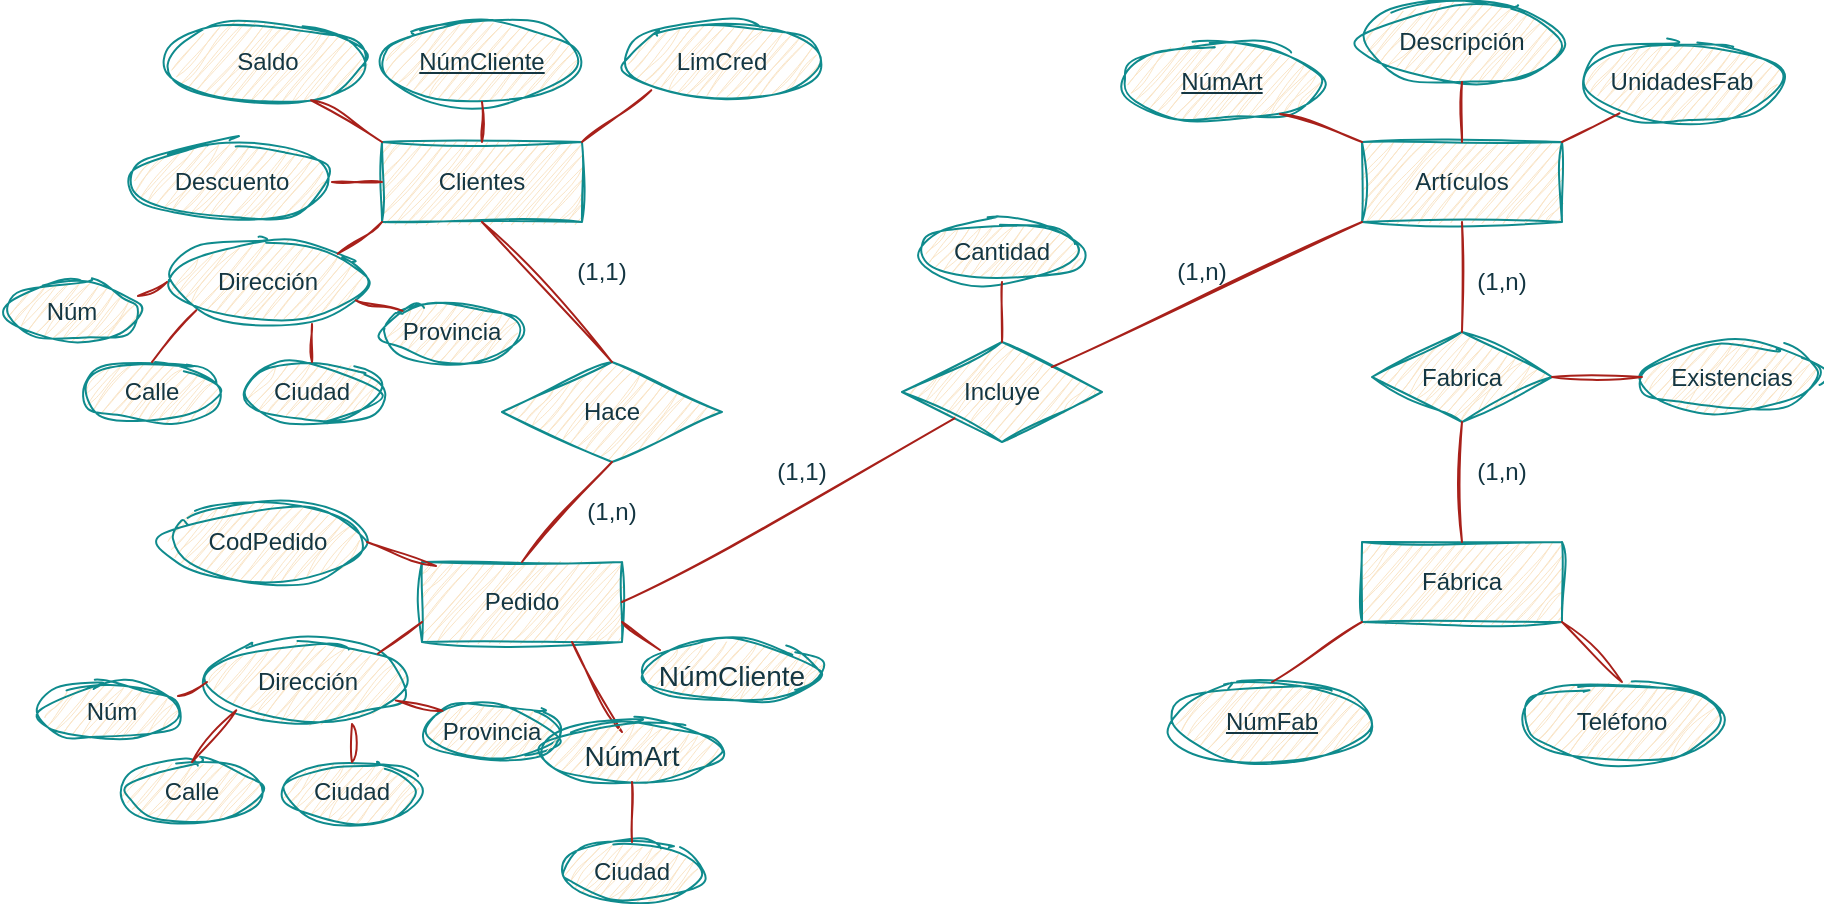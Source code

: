 <mxfile version="22.0.4" type="device">
  <diagram name="Página-1" id="niUABIqOOW4Xyc3VDg0K">
    <mxGraphModel dx="1707" dy="446" grid="1" gridSize="10" guides="1" tooltips="1" connect="1" arrows="1" fold="1" page="1" pageScale="1" pageWidth="827" pageHeight="1169" math="0" shadow="0">
      <root>
        <mxCell id="0" />
        <mxCell id="1" parent="0" />
        <mxCell id="XPH8SE2JhV1s-AWfYaeT-1" value="Clientes" style="whiteSpace=wrap;html=1;align=center;rounded=0;sketch=1;curveFitting=1;jiggle=2;labelBackgroundColor=none;fillColor=#FAE5C7;strokeColor=#0F8B8D;fontColor=#143642;" parent="1" vertex="1">
          <mxGeometry x="-440" y="270" width="100" height="40" as="geometry" />
        </mxCell>
        <mxCell id="XPH8SE2JhV1s-AWfYaeT-2" value="NúmCliente" style="ellipse;whiteSpace=wrap;html=1;align=center;fontStyle=4;rounded=0;sketch=1;curveFitting=1;jiggle=2;labelBackgroundColor=none;fillColor=#FAE5C7;strokeColor=#0F8B8D;fontColor=#143642;" parent="1" vertex="1">
          <mxGeometry x="-440" y="210" width="100" height="40" as="geometry" />
        </mxCell>
        <mxCell id="XPH8SE2JhV1s-AWfYaeT-3" value="Dirección" style="ellipse;whiteSpace=wrap;html=1;align=center;rounded=0;sketch=1;curveFitting=1;jiggle=2;labelBackgroundColor=none;fillColor=#FAE5C7;strokeColor=#0F8B8D;fontColor=#143642;" parent="1" vertex="1">
          <mxGeometry x="-547.5" y="320" width="100" height="40" as="geometry" />
        </mxCell>
        <mxCell id="XPH8SE2JhV1s-AWfYaeT-4" value="Saldo" style="ellipse;whiteSpace=wrap;html=1;align=center;rounded=0;sketch=1;curveFitting=1;jiggle=2;labelBackgroundColor=none;fillColor=#FAE5C7;strokeColor=#0F8B8D;fontColor=#143642;" parent="1" vertex="1">
          <mxGeometry x="-547.5" y="210" width="100" height="40" as="geometry" />
        </mxCell>
        <mxCell id="XPH8SE2JhV1s-AWfYaeT-5" value="LimCred" style="ellipse;whiteSpace=wrap;html=1;align=center;rounded=0;sketch=1;curveFitting=1;jiggle=2;labelBackgroundColor=none;fillColor=#FAE5C7;strokeColor=#0F8B8D;fontColor=#143642;" parent="1" vertex="1">
          <mxGeometry x="-320" y="210" width="100" height="40" as="geometry" />
        </mxCell>
        <mxCell id="XPH8SE2JhV1s-AWfYaeT-6" value="Descuento" style="ellipse;whiteSpace=wrap;html=1;align=center;rounded=0;sketch=1;curveFitting=1;jiggle=2;labelBackgroundColor=none;fillColor=#FAE5C7;strokeColor=#0F8B8D;fontColor=#143642;" parent="1" vertex="1">
          <mxGeometry x="-565" y="270" width="100" height="40" as="geometry" />
        </mxCell>
        <mxCell id="XPH8SE2JhV1s-AWfYaeT-11" value="Artículos" style="whiteSpace=wrap;html=1;align=center;rounded=0;sketch=1;curveFitting=1;jiggle=2;labelBackgroundColor=none;fillColor=#FAE5C7;strokeColor=#0F8B8D;fontColor=#143642;" parent="1" vertex="1">
          <mxGeometry x="50" y="270" width="100" height="40" as="geometry" />
        </mxCell>
        <mxCell id="XPH8SE2JhV1s-AWfYaeT-14" value="NúmArt" style="ellipse;whiteSpace=wrap;html=1;align=center;fontStyle=4;rounded=0;sketch=1;curveFitting=1;jiggle=2;labelBackgroundColor=none;fillColor=#FAE5C7;strokeColor=#0F8B8D;fontColor=#143642;" parent="1" vertex="1">
          <mxGeometry x="-70" y="220" width="100" height="40" as="geometry" />
        </mxCell>
        <mxCell id="XPH8SE2JhV1s-AWfYaeT-15" value="Descripción" style="ellipse;whiteSpace=wrap;html=1;align=center;rounded=0;sketch=1;curveFitting=1;jiggle=2;labelBackgroundColor=none;fillColor=#FAE5C7;strokeColor=#0F8B8D;fontColor=#143642;" parent="1" vertex="1">
          <mxGeometry x="50" y="200" width="100" height="40" as="geometry" />
        </mxCell>
        <mxCell id="XPH8SE2JhV1s-AWfYaeT-17" value="UnidadesFab" style="ellipse;whiteSpace=wrap;html=1;align=center;rounded=0;sketch=1;curveFitting=1;jiggle=2;labelBackgroundColor=none;fillColor=#FAE5C7;strokeColor=#0F8B8D;fontColor=#143642;" parent="1" vertex="1">
          <mxGeometry x="160" y="220" width="100" height="40" as="geometry" />
        </mxCell>
        <mxCell id="XPH8SE2JhV1s-AWfYaeT-18" value="Pedido" style="whiteSpace=wrap;html=1;align=center;rounded=0;sketch=1;curveFitting=1;jiggle=2;labelBackgroundColor=none;fillColor=#FAE5C7;strokeColor=#0F8B8D;fontColor=#143642;" parent="1" vertex="1">
          <mxGeometry x="-420" y="480" width="100" height="40" as="geometry" />
        </mxCell>
        <mxCell id="XPH8SE2JhV1s-AWfYaeT-21" value="CodPedido" style="ellipse;whiteSpace=wrap;html=1;align=center;rounded=0;sketch=1;curveFitting=1;jiggle=2;labelBackgroundColor=none;fillColor=#FAE5C7;strokeColor=#0F8B8D;fontColor=#143642;" parent="1" vertex="1">
          <mxGeometry x="-547.5" y="450" width="100" height="40" as="geometry" />
        </mxCell>
        <mxCell id="XPH8SE2JhV1s-AWfYaeT-30" value="NúmFab" style="ellipse;whiteSpace=wrap;html=1;align=center;fontStyle=4;rounded=0;sketch=1;curveFitting=1;jiggle=2;labelBackgroundColor=none;fillColor=#FAE5C7;strokeColor=#0F8B8D;fontColor=#143642;" parent="1" vertex="1">
          <mxGeometry x="-45" y="540" width="100" height="40" as="geometry" />
        </mxCell>
        <mxCell id="XPH8SE2JhV1s-AWfYaeT-33" value="Teléfono" style="ellipse;whiteSpace=wrap;html=1;align=center;rounded=0;sketch=1;curveFitting=1;jiggle=2;labelBackgroundColor=none;fillColor=#FAE5C7;strokeColor=#0F8B8D;fontColor=#143642;" parent="1" vertex="1">
          <mxGeometry x="130" y="540" width="100" height="40" as="geometry" />
        </mxCell>
        <mxCell id="XPH8SE2JhV1s-AWfYaeT-34" value="" style="endArrow=none;html=1;rounded=0;entryX=0;entryY=1;entryDx=0;entryDy=0;exitX=1;exitY=0;exitDx=0;exitDy=0;sketch=1;curveFitting=1;jiggle=2;labelBackgroundColor=none;strokeColor=#A8201A;fontColor=default;" parent="1" source="XPH8SE2JhV1s-AWfYaeT-1" target="XPH8SE2JhV1s-AWfYaeT-5" edge="1">
          <mxGeometry relative="1" as="geometry">
            <mxPoint x="-190" y="450" as="sourcePoint" />
            <mxPoint x="-30" y="450" as="targetPoint" />
          </mxGeometry>
        </mxCell>
        <mxCell id="XPH8SE2JhV1s-AWfYaeT-35" value="" style="endArrow=none;html=1;rounded=0;exitX=0.72;exitY=0.978;exitDx=0;exitDy=0;exitPerimeter=0;entryX=0;entryY=0;entryDx=0;entryDy=0;sketch=1;curveFitting=1;jiggle=2;labelBackgroundColor=none;strokeColor=#A8201A;fontColor=default;" parent="1" source="XPH8SE2JhV1s-AWfYaeT-4" target="XPH8SE2JhV1s-AWfYaeT-1" edge="1">
          <mxGeometry relative="1" as="geometry">
            <mxPoint x="-190" y="450" as="sourcePoint" />
            <mxPoint x="-30" y="450" as="targetPoint" />
          </mxGeometry>
        </mxCell>
        <mxCell id="XPH8SE2JhV1s-AWfYaeT-36" value="" style="endArrow=none;html=1;rounded=0;exitX=1;exitY=0.5;exitDx=0;exitDy=0;sketch=1;curveFitting=1;jiggle=2;labelBackgroundColor=none;strokeColor=#A8201A;fontColor=default;" parent="1" source="XPH8SE2JhV1s-AWfYaeT-6" edge="1">
          <mxGeometry relative="1" as="geometry">
            <mxPoint x="-190" y="450" as="sourcePoint" />
            <mxPoint x="-440" y="290" as="targetPoint" />
          </mxGeometry>
        </mxCell>
        <mxCell id="XPH8SE2JhV1s-AWfYaeT-39" value="" style="endArrow=none;html=1;rounded=0;exitX=1;exitY=0;exitDx=0;exitDy=0;entryX=0;entryY=1;entryDx=0;entryDy=0;sketch=1;curveFitting=1;jiggle=2;labelBackgroundColor=none;strokeColor=#A8201A;fontColor=default;" parent="1" source="XPH8SE2JhV1s-AWfYaeT-3" target="XPH8SE2JhV1s-AWfYaeT-1" edge="1">
          <mxGeometry relative="1" as="geometry">
            <mxPoint x="-190" y="350" as="sourcePoint" />
            <mxPoint x="-380" y="310" as="targetPoint" />
          </mxGeometry>
        </mxCell>
        <mxCell id="XPH8SE2JhV1s-AWfYaeT-41" value="Provincia" style="ellipse;whiteSpace=wrap;html=1;align=center;rounded=0;sketch=1;curveFitting=1;jiggle=2;labelBackgroundColor=none;fillColor=#FAE5C7;strokeColor=#0F8B8D;fontColor=#143642;" parent="1" vertex="1">
          <mxGeometry x="-440" y="350" width="70" height="30" as="geometry" />
        </mxCell>
        <mxCell id="XPH8SE2JhV1s-AWfYaeT-42" value="Ciudad" style="ellipse;whiteSpace=wrap;html=1;align=center;rounded=0;sketch=1;curveFitting=1;jiggle=2;labelBackgroundColor=none;fillColor=#FAE5C7;strokeColor=#0F8B8D;fontColor=#143642;" parent="1" vertex="1">
          <mxGeometry x="-510" y="380" width="70" height="30" as="geometry" />
        </mxCell>
        <mxCell id="XPH8SE2JhV1s-AWfYaeT-43" value="Calle" style="ellipse;whiteSpace=wrap;html=1;align=center;rounded=0;sketch=1;curveFitting=1;jiggle=2;labelBackgroundColor=none;fillColor=#FAE5C7;strokeColor=#0F8B8D;fontColor=#143642;" parent="1" vertex="1">
          <mxGeometry x="-590" y="380" width="70" height="30" as="geometry" />
        </mxCell>
        <mxCell id="XPH8SE2JhV1s-AWfYaeT-44" value="Núm" style="ellipse;whiteSpace=wrap;html=1;align=center;rounded=0;sketch=1;curveFitting=1;jiggle=2;labelBackgroundColor=none;fillColor=#FAE5C7;strokeColor=#0F8B8D;fontColor=#143642;" parent="1" vertex="1">
          <mxGeometry x="-630" y="340" width="70" height="30" as="geometry" />
        </mxCell>
        <mxCell id="XPH8SE2JhV1s-AWfYaeT-46" value="" style="endArrow=none;html=1;rounded=0;exitX=0.971;exitY=0.233;exitDx=0;exitDy=0;exitPerimeter=0;entryX=0;entryY=0.5;entryDx=0;entryDy=0;sketch=1;curveFitting=1;jiggle=2;labelBackgroundColor=none;strokeColor=#A8201A;fontColor=default;" parent="1" source="XPH8SE2JhV1s-AWfYaeT-44" target="XPH8SE2JhV1s-AWfYaeT-3" edge="1">
          <mxGeometry relative="1" as="geometry">
            <mxPoint x="-360" y="340" as="sourcePoint" />
            <mxPoint x="-200" y="340" as="targetPoint" />
          </mxGeometry>
        </mxCell>
        <mxCell id="XPH8SE2JhV1s-AWfYaeT-47" value="" style="endArrow=none;html=1;rounded=0;exitX=0.5;exitY=0;exitDx=0;exitDy=0;entryX=0;entryY=1;entryDx=0;entryDy=0;sketch=1;curveFitting=1;jiggle=2;labelBackgroundColor=none;strokeColor=#A8201A;fontColor=default;" parent="1" source="XPH8SE2JhV1s-AWfYaeT-43" target="XPH8SE2JhV1s-AWfYaeT-3" edge="1">
          <mxGeometry relative="1" as="geometry">
            <mxPoint x="-360" y="340" as="sourcePoint" />
            <mxPoint x="-200" y="340" as="targetPoint" />
          </mxGeometry>
        </mxCell>
        <mxCell id="XPH8SE2JhV1s-AWfYaeT-48" value="" style="endArrow=none;html=1;rounded=0;exitX=0.5;exitY=0;exitDx=0;exitDy=0;entryX=0.725;entryY=1.025;entryDx=0;entryDy=0;entryPerimeter=0;sketch=1;curveFitting=1;jiggle=2;labelBackgroundColor=none;strokeColor=#A8201A;fontColor=default;" parent="1" source="XPH8SE2JhV1s-AWfYaeT-42" target="XPH8SE2JhV1s-AWfYaeT-3" edge="1">
          <mxGeometry relative="1" as="geometry">
            <mxPoint x="-360" y="340" as="sourcePoint" />
            <mxPoint x="-200" y="340" as="targetPoint" />
          </mxGeometry>
        </mxCell>
        <mxCell id="XPH8SE2JhV1s-AWfYaeT-49" value="" style="endArrow=none;html=1;rounded=0;entryX=0;entryY=0;entryDx=0;entryDy=0;sketch=1;curveFitting=1;jiggle=2;labelBackgroundColor=none;strokeColor=#A8201A;fontColor=default;" parent="1" source="XPH8SE2JhV1s-AWfYaeT-3" target="XPH8SE2JhV1s-AWfYaeT-41" edge="1">
          <mxGeometry relative="1" as="geometry">
            <mxPoint x="-360" y="340" as="sourcePoint" />
            <mxPoint x="-200" y="340" as="targetPoint" />
          </mxGeometry>
        </mxCell>
        <mxCell id="XPH8SE2JhV1s-AWfYaeT-50" value="Hace" style="shape=rhombus;perimeter=rhombusPerimeter;whiteSpace=wrap;html=1;align=center;rounded=0;sketch=1;curveFitting=1;jiggle=2;labelBackgroundColor=none;fillColor=#FAE5C7;strokeColor=#0F8B8D;fontColor=#143642;" parent="1" vertex="1">
          <mxGeometry x="-380" y="380" width="110" height="50" as="geometry" />
        </mxCell>
        <mxCell id="XPH8SE2JhV1s-AWfYaeT-51" value="" style="endArrow=none;html=1;rounded=0;exitX=0.5;exitY=1;exitDx=0;exitDy=0;entryX=0.5;entryY=0;entryDx=0;entryDy=0;sketch=1;curveFitting=1;jiggle=2;labelBackgroundColor=none;strokeColor=#A8201A;fontColor=default;" parent="1" source="XPH8SE2JhV1s-AWfYaeT-1" target="XPH8SE2JhV1s-AWfYaeT-50" edge="1">
          <mxGeometry relative="1" as="geometry">
            <mxPoint x="-240" y="370" as="sourcePoint" />
            <mxPoint x="-80" y="370" as="targetPoint" />
          </mxGeometry>
        </mxCell>
        <mxCell id="XPH8SE2JhV1s-AWfYaeT-52" value="" style="endArrow=none;html=1;rounded=0;exitX=0.5;exitY=1;exitDx=0;exitDy=0;entryX=0.5;entryY=0;entryDx=0;entryDy=0;sketch=1;curveFitting=1;jiggle=2;labelBackgroundColor=none;strokeColor=#A8201A;fontColor=default;" parent="1" source="XPH8SE2JhV1s-AWfYaeT-50" target="XPH8SE2JhV1s-AWfYaeT-18" edge="1">
          <mxGeometry relative="1" as="geometry">
            <mxPoint x="-240" y="370" as="sourcePoint" />
            <mxPoint x="-80" y="370" as="targetPoint" />
          </mxGeometry>
        </mxCell>
        <mxCell id="XPH8SE2JhV1s-AWfYaeT-53" value="" style="endArrow=none;html=1;rounded=0;exitX=1;exitY=0.5;exitDx=0;exitDy=0;entryX=0.07;entryY=0.05;entryDx=0;entryDy=0;sketch=1;curveFitting=1;jiggle=2;labelBackgroundColor=none;strokeColor=#A8201A;fontColor=default;entryPerimeter=0;" parent="1" source="XPH8SE2JhV1s-AWfYaeT-21" target="XPH8SE2JhV1s-AWfYaeT-18" edge="1">
          <mxGeometry relative="1" as="geometry">
            <mxPoint x="-240" y="370" as="sourcePoint" />
            <mxPoint x="-80" y="370" as="targetPoint" />
          </mxGeometry>
        </mxCell>
        <mxCell id="XPH8SE2JhV1s-AWfYaeT-54" value="Incluye" style="shape=rhombus;perimeter=rhombusPerimeter;whiteSpace=wrap;html=1;align=center;rounded=0;sketch=1;curveFitting=1;jiggle=2;labelBackgroundColor=none;fillColor=#FAE5C7;strokeColor=#0F8B8D;fontColor=#143642;" parent="1" vertex="1">
          <mxGeometry x="-180" y="370" width="100" height="50" as="geometry" />
        </mxCell>
        <mxCell id="XPH8SE2JhV1s-AWfYaeT-55" value="" style="endArrow=none;html=1;rounded=0;exitX=1;exitY=0.5;exitDx=0;exitDy=0;sketch=1;curveFitting=1;jiggle=2;labelBackgroundColor=none;strokeColor=#A8201A;fontColor=default;" parent="1" source="XPH8SE2JhV1s-AWfYaeT-18" target="XPH8SE2JhV1s-AWfYaeT-54" edge="1">
          <mxGeometry relative="1" as="geometry">
            <mxPoint x="-240" y="370" as="sourcePoint" />
            <mxPoint x="-80" y="370" as="targetPoint" />
          </mxGeometry>
        </mxCell>
        <mxCell id="XPH8SE2JhV1s-AWfYaeT-56" value="" style="endArrow=none;html=1;rounded=0;entryX=0;entryY=1;entryDx=0;entryDy=0;exitX=1;exitY=0;exitDx=0;exitDy=0;sketch=1;curveFitting=1;jiggle=2;labelBackgroundColor=none;strokeColor=#A8201A;fontColor=default;" parent="1" source="XPH8SE2JhV1s-AWfYaeT-54" target="XPH8SE2JhV1s-AWfYaeT-11" edge="1">
          <mxGeometry relative="1" as="geometry">
            <mxPoint x="-240" y="370" as="sourcePoint" />
            <mxPoint x="-80" y="370" as="targetPoint" />
          </mxGeometry>
        </mxCell>
        <mxCell id="XPH8SE2JhV1s-AWfYaeT-57" value="Cantidad" style="ellipse;whiteSpace=wrap;html=1;align=center;rounded=0;sketch=1;curveFitting=1;jiggle=2;labelBackgroundColor=none;fillColor=#FAE5C7;strokeColor=#0F8B8D;fontColor=#143642;" parent="1" vertex="1">
          <mxGeometry x="-170" y="310" width="80" height="30" as="geometry" />
        </mxCell>
        <mxCell id="XPH8SE2JhV1s-AWfYaeT-58" value="" style="endArrow=none;html=1;rounded=0;exitX=0.5;exitY=1;exitDx=0;exitDy=0;entryX=0.5;entryY=0;entryDx=0;entryDy=0;sketch=1;curveFitting=1;jiggle=2;labelBackgroundColor=none;strokeColor=#A8201A;fontColor=default;" parent="1" source="XPH8SE2JhV1s-AWfYaeT-57" target="XPH8SE2JhV1s-AWfYaeT-54" edge="1">
          <mxGeometry relative="1" as="geometry">
            <mxPoint x="-240" y="370" as="sourcePoint" />
            <mxPoint x="-80" y="370" as="targetPoint" />
          </mxGeometry>
        </mxCell>
        <mxCell id="XPH8SE2JhV1s-AWfYaeT-59" value="Fábrica" style="whiteSpace=wrap;html=1;align=center;rounded=0;sketch=1;curveFitting=1;jiggle=2;labelBackgroundColor=none;fillColor=#FAE5C7;strokeColor=#0F8B8D;fontColor=#143642;" parent="1" vertex="1">
          <mxGeometry x="50" y="470" width="100" height="40" as="geometry" />
        </mxCell>
        <mxCell id="XPH8SE2JhV1s-AWfYaeT-60" value="Fabrica" style="shape=rhombus;perimeter=rhombusPerimeter;whiteSpace=wrap;html=1;align=center;rounded=0;sketch=1;curveFitting=1;jiggle=2;labelBackgroundColor=none;fillColor=#FAE5C7;strokeColor=#0F8B8D;fontColor=#143642;" parent="1" vertex="1">
          <mxGeometry x="55" y="365" width="90" height="45" as="geometry" />
        </mxCell>
        <mxCell id="XPH8SE2JhV1s-AWfYaeT-61" value="" style="endArrow=none;html=1;rounded=0;entryX=0.5;entryY=1;entryDx=0;entryDy=0;exitX=0.5;exitY=0;exitDx=0;exitDy=0;sketch=1;curveFitting=1;jiggle=2;labelBackgroundColor=none;strokeColor=#A8201A;fontColor=default;" parent="1" source="XPH8SE2JhV1s-AWfYaeT-60" target="XPH8SE2JhV1s-AWfYaeT-11" edge="1">
          <mxGeometry relative="1" as="geometry">
            <mxPoint x="-240" y="370" as="sourcePoint" />
            <mxPoint x="-80" y="370" as="targetPoint" />
          </mxGeometry>
        </mxCell>
        <mxCell id="XPH8SE2JhV1s-AWfYaeT-62" value="" style="endArrow=none;html=1;rounded=0;entryX=0.5;entryY=1;entryDx=0;entryDy=0;exitX=0.5;exitY=0;exitDx=0;exitDy=0;sketch=1;curveFitting=1;jiggle=2;labelBackgroundColor=none;strokeColor=#A8201A;fontColor=default;" parent="1" source="XPH8SE2JhV1s-AWfYaeT-59" target="XPH8SE2JhV1s-AWfYaeT-60" edge="1">
          <mxGeometry relative="1" as="geometry">
            <mxPoint x="110" y="375" as="sourcePoint" />
            <mxPoint x="110" y="320" as="targetPoint" />
          </mxGeometry>
        </mxCell>
        <mxCell id="XPH8SE2JhV1s-AWfYaeT-63" value="" style="endArrow=none;html=1;rounded=0;exitX=0.5;exitY=0;exitDx=0;exitDy=0;entryX=0;entryY=1;entryDx=0;entryDy=0;sketch=1;curveFitting=1;jiggle=2;labelBackgroundColor=none;strokeColor=#A8201A;fontColor=default;" parent="1" source="XPH8SE2JhV1s-AWfYaeT-30" target="XPH8SE2JhV1s-AWfYaeT-59" edge="1">
          <mxGeometry relative="1" as="geometry">
            <mxPoint x="-240" y="370" as="sourcePoint" />
            <mxPoint x="-80" y="370" as="targetPoint" />
          </mxGeometry>
        </mxCell>
        <mxCell id="XPH8SE2JhV1s-AWfYaeT-64" value="" style="endArrow=none;html=1;rounded=0;exitX=0.5;exitY=0;exitDx=0;exitDy=0;entryX=1;entryY=1;entryDx=0;entryDy=0;sketch=1;curveFitting=1;jiggle=2;labelBackgroundColor=none;strokeColor=#A8201A;fontColor=default;" parent="1" source="XPH8SE2JhV1s-AWfYaeT-33" target="XPH8SE2JhV1s-AWfYaeT-59" edge="1">
          <mxGeometry relative="1" as="geometry">
            <mxPoint x="31" y="546" as="sourcePoint" />
            <mxPoint x="150" y="530" as="targetPoint" />
          </mxGeometry>
        </mxCell>
        <mxCell id="XPH8SE2JhV1s-AWfYaeT-65" value="Existencias" style="ellipse;whiteSpace=wrap;html=1;align=center;rounded=0;sketch=1;curveFitting=1;jiggle=2;labelBackgroundColor=none;fillColor=#FAE5C7;strokeColor=#0F8B8D;fontColor=#143642;" parent="1" vertex="1">
          <mxGeometry x="190" y="370" width="90" height="35" as="geometry" />
        </mxCell>
        <mxCell id="XPH8SE2JhV1s-AWfYaeT-66" value="" style="endArrow=none;html=1;rounded=0;entryX=0;entryY=0.5;entryDx=0;entryDy=0;exitX=1;exitY=0.5;exitDx=0;exitDy=0;sketch=1;curveFitting=1;jiggle=2;labelBackgroundColor=none;strokeColor=#A8201A;fontColor=default;" parent="1" source="XPH8SE2JhV1s-AWfYaeT-60" target="XPH8SE2JhV1s-AWfYaeT-65" edge="1">
          <mxGeometry relative="1" as="geometry">
            <mxPoint x="-240" y="370" as="sourcePoint" />
            <mxPoint x="-80" y="370" as="targetPoint" />
          </mxGeometry>
        </mxCell>
        <mxCell id="XPH8SE2JhV1s-AWfYaeT-68" value="(1,n)" style="text;strokeColor=none;align=center;fillColor=none;html=1;verticalAlign=middle;whiteSpace=wrap;rounded=0;sketch=1;curveFitting=1;jiggle=2;labelBackgroundColor=none;fontColor=#143642;" parent="1" vertex="1">
          <mxGeometry x="-355" y="440" width="60" height="30" as="geometry" />
        </mxCell>
        <mxCell id="XPH8SE2JhV1s-AWfYaeT-69" value="(1,1)" style="text;strokeColor=none;align=center;fillColor=none;html=1;verticalAlign=middle;whiteSpace=wrap;rounded=0;sketch=1;curveFitting=1;jiggle=2;labelBackgroundColor=none;fontColor=#143642;" parent="1" vertex="1">
          <mxGeometry x="-360" y="320" width="60" height="30" as="geometry" />
        </mxCell>
        <mxCell id="XPH8SE2JhV1s-AWfYaeT-70" value="(1,n)" style="text;strokeColor=none;align=center;fillColor=none;html=1;verticalAlign=middle;whiteSpace=wrap;rounded=0;sketch=1;curveFitting=1;jiggle=2;labelBackgroundColor=none;fontColor=#143642;" parent="1" vertex="1">
          <mxGeometry x="-60" y="320" width="60" height="30" as="geometry" />
        </mxCell>
        <mxCell id="XPH8SE2JhV1s-AWfYaeT-71" value="(1,1)" style="text;strokeColor=none;align=center;fillColor=none;html=1;verticalAlign=middle;whiteSpace=wrap;rounded=0;sketch=1;curveFitting=1;jiggle=2;labelBackgroundColor=none;fontColor=#143642;" parent="1" vertex="1">
          <mxGeometry x="-260" y="420" width="60" height="30" as="geometry" />
        </mxCell>
        <mxCell id="XPH8SE2JhV1s-AWfYaeT-72" value="(1,n)" style="text;strokeColor=none;align=center;fillColor=none;html=1;verticalAlign=middle;whiteSpace=wrap;rounded=0;sketch=1;curveFitting=1;jiggle=2;labelBackgroundColor=none;fontColor=#143642;" parent="1" vertex="1">
          <mxGeometry x="90" y="325" width="60" height="30" as="geometry" />
        </mxCell>
        <mxCell id="XPH8SE2JhV1s-AWfYaeT-73" value="(1,n)" style="text;strokeColor=none;align=center;fillColor=none;html=1;verticalAlign=middle;whiteSpace=wrap;rounded=0;sketch=1;curveFitting=1;jiggle=2;labelBackgroundColor=none;fontColor=#143642;" parent="1" vertex="1">
          <mxGeometry x="90" y="420" width="60" height="30" as="geometry" />
        </mxCell>
        <mxCell id="XPH8SE2JhV1s-AWfYaeT-74" value="" style="endArrow=none;html=1;rounded=0;entryX=0;entryY=0;entryDx=0;entryDy=0;exitX=0.79;exitY=0.9;exitDx=0;exitDy=0;exitPerimeter=0;sketch=1;curveFitting=1;jiggle=2;labelBackgroundColor=none;strokeColor=#A8201A;fontColor=default;" parent="1" source="XPH8SE2JhV1s-AWfYaeT-14" target="XPH8SE2JhV1s-AWfYaeT-11" edge="1">
          <mxGeometry relative="1" as="geometry">
            <mxPoint x="10" y="280" as="sourcePoint" />
            <mxPoint x="-70" y="370" as="targetPoint" />
          </mxGeometry>
        </mxCell>
        <mxCell id="XPH8SE2JhV1s-AWfYaeT-75" value="" style="endArrow=none;html=1;rounded=0;exitX=0.5;exitY=0;exitDx=0;exitDy=0;entryX=0.5;entryY=1;entryDx=0;entryDy=0;sketch=1;curveFitting=1;jiggle=2;labelBackgroundColor=none;strokeColor=#A8201A;fontColor=default;" parent="1" source="XPH8SE2JhV1s-AWfYaeT-11" target="XPH8SE2JhV1s-AWfYaeT-15" edge="1">
          <mxGeometry relative="1" as="geometry">
            <mxPoint x="30" y="280" as="sourcePoint" />
            <mxPoint x="60" y="280" as="targetPoint" />
          </mxGeometry>
        </mxCell>
        <mxCell id="XPH8SE2JhV1s-AWfYaeT-76" value="" style="endArrow=none;html=1;rounded=0;exitX=1;exitY=0;exitDx=0;exitDy=0;sketch=1;curveFitting=1;jiggle=2;labelBackgroundColor=none;strokeColor=#A8201A;fontColor=default;" parent="1" source="XPH8SE2JhV1s-AWfYaeT-11" target="XPH8SE2JhV1s-AWfYaeT-17" edge="1">
          <mxGeometry relative="1" as="geometry">
            <mxPoint x="110" y="280" as="sourcePoint" />
            <mxPoint x="110" y="250" as="targetPoint" />
          </mxGeometry>
        </mxCell>
        <mxCell id="EfZ7LL1oQ6ggNoRGwgMu-1" value="" style="endArrow=none;html=1;rounded=0;entryX=0.5;entryY=1;entryDx=0;entryDy=0;exitX=0.5;exitY=0;exitDx=0;exitDy=0;sketch=1;curveFitting=1;jiggle=2;labelBackgroundColor=none;strokeColor=#A8201A;fontColor=default;" edge="1" parent="1" source="XPH8SE2JhV1s-AWfYaeT-1" target="XPH8SE2JhV1s-AWfYaeT-2">
          <mxGeometry relative="1" as="geometry">
            <mxPoint x="-330" y="280" as="sourcePoint" />
            <mxPoint x="-295" y="254" as="targetPoint" />
          </mxGeometry>
        </mxCell>
        <mxCell id="EfZ7LL1oQ6ggNoRGwgMu-13" value="Dirección" style="ellipse;whiteSpace=wrap;html=1;align=center;rounded=0;sketch=1;curveFitting=1;jiggle=2;labelBackgroundColor=none;fillColor=#FAE5C7;strokeColor=#0F8B8D;fontColor=#143642;" vertex="1" parent="1">
          <mxGeometry x="-527.5" y="520" width="100" height="40" as="geometry" />
        </mxCell>
        <mxCell id="EfZ7LL1oQ6ggNoRGwgMu-14" value="" style="endArrow=none;html=1;rounded=0;exitX=1;exitY=0;exitDx=0;exitDy=0;entryX=0;entryY=1;entryDx=0;entryDy=0;sketch=1;curveFitting=1;jiggle=2;labelBackgroundColor=none;strokeColor=#A8201A;fontColor=default;" edge="1" parent="1" source="EfZ7LL1oQ6ggNoRGwgMu-13">
          <mxGeometry relative="1" as="geometry">
            <mxPoint x="-170" y="550" as="sourcePoint" />
            <mxPoint x="-420" y="510" as="targetPoint" />
          </mxGeometry>
        </mxCell>
        <mxCell id="EfZ7LL1oQ6ggNoRGwgMu-15" value="Provincia" style="ellipse;whiteSpace=wrap;html=1;align=center;rounded=0;sketch=1;curveFitting=1;jiggle=2;labelBackgroundColor=none;fillColor=#FAE5C7;strokeColor=#0F8B8D;fontColor=#143642;" vertex="1" parent="1">
          <mxGeometry x="-420" y="550" width="70" height="30" as="geometry" />
        </mxCell>
        <mxCell id="EfZ7LL1oQ6ggNoRGwgMu-16" value="Ciudad" style="ellipse;whiteSpace=wrap;html=1;align=center;rounded=0;sketch=1;curveFitting=1;jiggle=2;labelBackgroundColor=none;fillColor=#FAE5C7;strokeColor=#0F8B8D;fontColor=#143642;" vertex="1" parent="1">
          <mxGeometry x="-490" y="580" width="70" height="30" as="geometry" />
        </mxCell>
        <mxCell id="EfZ7LL1oQ6ggNoRGwgMu-17" value="Calle" style="ellipse;whiteSpace=wrap;html=1;align=center;rounded=0;sketch=1;curveFitting=1;jiggle=2;labelBackgroundColor=none;fillColor=#FAE5C7;strokeColor=#0F8B8D;fontColor=#143642;" vertex="1" parent="1">
          <mxGeometry x="-570" y="580" width="70" height="30" as="geometry" />
        </mxCell>
        <mxCell id="EfZ7LL1oQ6ggNoRGwgMu-18" value="Núm" style="ellipse;whiteSpace=wrap;html=1;align=center;rounded=0;sketch=1;curveFitting=1;jiggle=2;labelBackgroundColor=none;fillColor=#FAE5C7;strokeColor=#0F8B8D;fontColor=#143642;" vertex="1" parent="1">
          <mxGeometry x="-610" y="540" width="70" height="30" as="geometry" />
        </mxCell>
        <mxCell id="EfZ7LL1oQ6ggNoRGwgMu-19" value="" style="endArrow=none;html=1;rounded=0;exitX=0.971;exitY=0.233;exitDx=0;exitDy=0;exitPerimeter=0;entryX=0;entryY=0.5;entryDx=0;entryDy=0;sketch=1;curveFitting=1;jiggle=2;labelBackgroundColor=none;strokeColor=#A8201A;fontColor=default;" edge="1" parent="1" source="EfZ7LL1oQ6ggNoRGwgMu-18" target="EfZ7LL1oQ6ggNoRGwgMu-13">
          <mxGeometry relative="1" as="geometry">
            <mxPoint x="-340" y="540" as="sourcePoint" />
            <mxPoint x="-180" y="540" as="targetPoint" />
          </mxGeometry>
        </mxCell>
        <mxCell id="EfZ7LL1oQ6ggNoRGwgMu-20" value="" style="endArrow=none;html=1;rounded=0;exitX=0.5;exitY=0;exitDx=0;exitDy=0;entryX=0;entryY=1;entryDx=0;entryDy=0;sketch=1;curveFitting=1;jiggle=2;labelBackgroundColor=none;strokeColor=#A8201A;fontColor=default;" edge="1" parent="1" source="EfZ7LL1oQ6ggNoRGwgMu-17" target="EfZ7LL1oQ6ggNoRGwgMu-13">
          <mxGeometry relative="1" as="geometry">
            <mxPoint x="-340" y="540" as="sourcePoint" />
            <mxPoint x="-180" y="540" as="targetPoint" />
          </mxGeometry>
        </mxCell>
        <mxCell id="EfZ7LL1oQ6ggNoRGwgMu-21" value="" style="endArrow=none;html=1;rounded=0;exitX=0.5;exitY=0;exitDx=0;exitDy=0;entryX=0.725;entryY=1.025;entryDx=0;entryDy=0;entryPerimeter=0;sketch=1;curveFitting=1;jiggle=2;labelBackgroundColor=none;strokeColor=#A8201A;fontColor=default;" edge="1" parent="1" source="EfZ7LL1oQ6ggNoRGwgMu-16" target="EfZ7LL1oQ6ggNoRGwgMu-13">
          <mxGeometry relative="1" as="geometry">
            <mxPoint x="-340" y="540" as="sourcePoint" />
            <mxPoint x="-180" y="540" as="targetPoint" />
          </mxGeometry>
        </mxCell>
        <mxCell id="EfZ7LL1oQ6ggNoRGwgMu-22" value="" style="endArrow=none;html=1;rounded=0;entryX=0;entryY=0;entryDx=0;entryDy=0;sketch=1;curveFitting=1;jiggle=2;labelBackgroundColor=none;strokeColor=#A8201A;fontColor=default;" edge="1" parent="1" source="EfZ7LL1oQ6ggNoRGwgMu-13" target="EfZ7LL1oQ6ggNoRGwgMu-15">
          <mxGeometry relative="1" as="geometry">
            <mxPoint x="-340" y="540" as="sourcePoint" />
            <mxPoint x="-180" y="540" as="targetPoint" />
          </mxGeometry>
        </mxCell>
        <mxCell id="EfZ7LL1oQ6ggNoRGwgMu-24" value="" style="endArrow=none;html=1;rounded=0;exitX=1;exitY=0.75;exitDx=0;exitDy=0;entryX=-0.01;entryY=0.35;entryDx=0;entryDy=0;sketch=1;curveFitting=1;jiggle=2;labelBackgroundColor=none;strokeColor=#A8201A;fontColor=default;entryPerimeter=0;" edge="1" parent="1" source="XPH8SE2JhV1s-AWfYaeT-18">
          <mxGeometry relative="1" as="geometry">
            <mxPoint x="-465" y="259" as="sourcePoint" />
            <mxPoint x="-301" y="524" as="targetPoint" />
          </mxGeometry>
        </mxCell>
        <mxCell id="EfZ7LL1oQ6ggNoRGwgMu-26" value="" style="endArrow=none;html=1;rounded=0;exitX=0.75;exitY=1;exitDx=0;exitDy=0;entryX=0.5;entryY=0;entryDx=0;entryDy=0;sketch=1;curveFitting=1;jiggle=2;labelBackgroundColor=none;strokeColor=#A8201A;fontColor=default;" edge="1" parent="1" source="XPH8SE2JhV1s-AWfYaeT-18">
          <mxGeometry relative="1" as="geometry">
            <mxPoint x="-437" y="480" as="sourcePoint" />
            <mxPoint x="-320" y="565" as="targetPoint" />
          </mxGeometry>
        </mxCell>
        <mxCell id="EfZ7LL1oQ6ggNoRGwgMu-27" value="Ciudad" style="ellipse;whiteSpace=wrap;html=1;align=center;rounded=0;sketch=1;curveFitting=1;jiggle=2;labelBackgroundColor=none;fillColor=#FAE5C7;strokeColor=#0F8B8D;fontColor=#143642;" vertex="1" parent="1">
          <mxGeometry x="-350" y="620" width="70" height="30" as="geometry" />
        </mxCell>
        <mxCell id="EfZ7LL1oQ6ggNoRGwgMu-28" value="&lt;font face=&quot;Helvetica&quot; style=&quot;font-size: 14px;&quot;&gt;NúmArt&lt;/font&gt;" style="ellipse;whiteSpace=wrap;html=1;align=center;sketch=1;hachureGap=4;jiggle=2;curveFitting=1;strokeColor=#0F8B8D;fontFamily=Architects Daughter;fontSource=https%3A%2F%2Ffonts.googleapis.com%2Fcss%3Ffamily%3DArchitects%2BDaughter;fontSize=20;fontColor=#143642;fillColor=#FAE5C7;" vertex="1" parent="1">
          <mxGeometry x="-360" y="560" width="90" height="30" as="geometry" />
        </mxCell>
        <mxCell id="EfZ7LL1oQ6ggNoRGwgMu-29" value="&lt;font face=&quot;Helvetica&quot; style=&quot;font-size: 14px;&quot;&gt;NúmCliente&lt;/font&gt;" style="ellipse;whiteSpace=wrap;html=1;align=center;sketch=1;hachureGap=4;jiggle=2;curveFitting=1;strokeColor=#0F8B8D;fontFamily=Architects Daughter;fontSource=https%3A%2F%2Ffonts.googleapis.com%2Fcss%3Ffamily%3DArchitects%2BDaughter;fontSize=20;fontColor=#143642;fillColor=#FAE5C7;" vertex="1" parent="1">
          <mxGeometry x="-310" y="520" width="90" height="30" as="geometry" />
        </mxCell>
        <mxCell id="EfZ7LL1oQ6ggNoRGwgMu-30" value="" style="endArrow=none;html=1;rounded=0;exitX=0.5;exitY=0;exitDx=0;exitDy=0;entryX=0.5;entryY=1;entryDx=0;entryDy=0;sketch=1;curveFitting=1;jiggle=2;labelBackgroundColor=none;strokeColor=#A8201A;fontColor=default;" edge="1" parent="1" source="EfZ7LL1oQ6ggNoRGwgMu-27" target="EfZ7LL1oQ6ggNoRGwgMu-28">
          <mxGeometry relative="1" as="geometry">
            <mxPoint x="-445" y="590" as="sourcePoint" />
            <mxPoint x="-445" y="571" as="targetPoint" />
          </mxGeometry>
        </mxCell>
      </root>
    </mxGraphModel>
  </diagram>
</mxfile>
